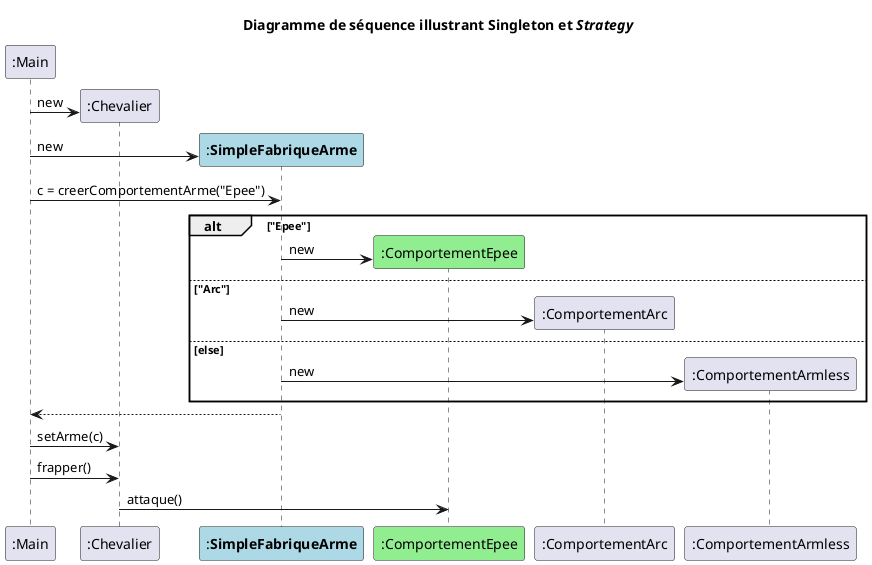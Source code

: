 @startuml

'-----------------------------------
' UML concepts illustrated
' JMB 2014
'-----------------------------------

title Diagramme de séquence illustrant Singleton et //Strategy//
'autonumber

'-- début
participant main as ":Main"

'Chevalier perso = new Chevalier("JMI");
create perso as ":Chevalier"
main -> perso : new

'SimpleFabriqueArme fabrique = new SimpleFabriqueArme();
create fabrique as ":**SimpleFabriqueArme**" #LightBlue
main -> fabrique : new

'perso.setArme(fabrique.creerComportementArme("Epee"));
main -> fabrique : c = creerComportementArme("Epee")
'		ComportementArme compAdequat = null;
'		if (type.equals("Epee")) {
alt "Epee"

'			compAdequat = new ComportementEpee();
create compAdequat as ":ComportementEpee" #LightGreen
fabrique -> compAdequat : new

'		}
'		else if (type.equals("Arc")) {

else "Arc"

'			compAdequat = new ComportementArc();
create compAdequat2 as ":ComportementArc"
fabrique -> compAdequat2 : new
'		}
'		else compAdequat = new ComportementArmeless();

else else

create compAdequat3 as ":ComportementArmless"
fabrique -> compAdequat3 : new

'		return compAdequat;
end
fabrique --> main
main -> perso : setArme(c)

'perso.frapper();
main -> perso : frapper()

'		this.comportementArme.attaque();
perso -> compAdequat : attaque()
@enduml
